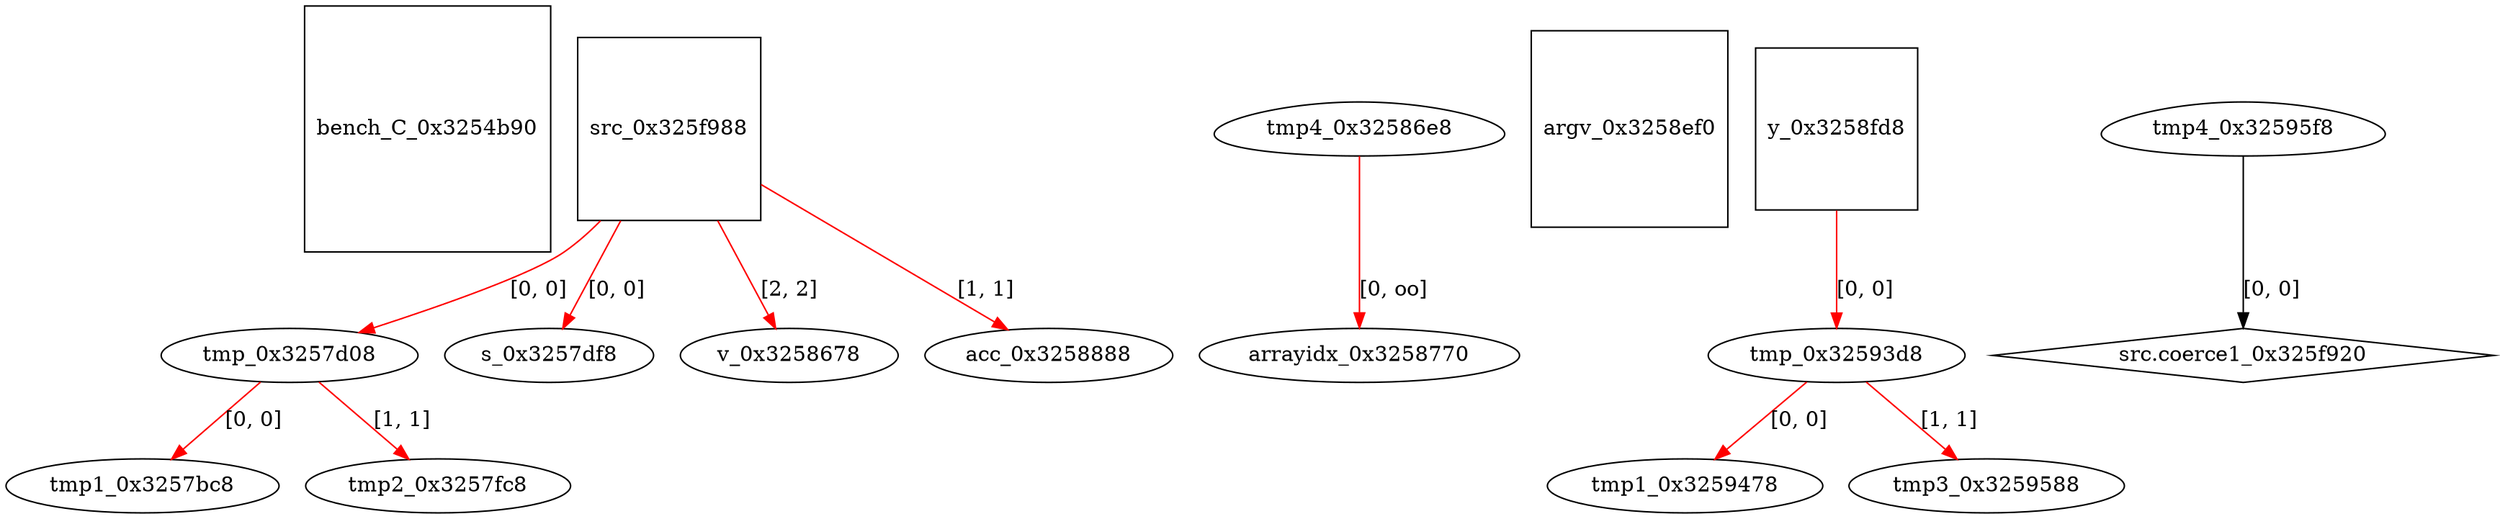 digraph grafico {
"bench_C_0x3254b90" [shape=square];
"tmp1_0x3257bc8" [shape=ellipse];
"tmp_0x3257d08" -> "tmp1_0x3257bc8" [label="[0, 0]",color=red];
"tmp_0x3257d08" [shape=ellipse];
"src_0x325f988" -> "tmp_0x3257d08" [label="[0, 0]",color=red];
"s_0x3257df8" [shape=ellipse];
"src_0x325f988" -> "s_0x3257df8" [label="[0, 0]",color=red];
"tmp2_0x3257fc8" [shape=ellipse];
"tmp_0x3257d08" -> "tmp2_0x3257fc8" [label="[1, 1]",color=red];
"v_0x3258678" [shape=ellipse];
"src_0x325f988" -> "v_0x3258678" [label="[2, 2]",color=red];
"tmp4_0x32586e8" [shape=egg];
"arrayidx_0x3258770" [shape=ellipse];
"tmp4_0x32586e8" -> "arrayidx_0x3258770" [label="[0, oo]",color=red];
"acc_0x3258888" [shape=ellipse];
"src_0x325f988" -> "acc_0x3258888" [label="[1, 1]",color=red];
"argv_0x3258ef0" [shape=square];
"y_0x3258fd8" [shape=square];
"tmp_0x32593d8" [shape=ellipse];
"y_0x3258fd8" -> "tmp_0x32593d8" [label="[0, 0]",color=red];
"tmp1_0x3259478" [shape=ellipse];
"tmp_0x32593d8" -> "tmp1_0x3259478" [label="[0, 0]",color=red];
"tmp3_0x3259588" [shape=ellipse];
"tmp_0x32593d8" -> "tmp3_0x3259588" [label="[1, 1]",color=red];
"tmp4_0x32595f8" [shape=egg];
"src.coerce1_0x325f920" [shape=diamond];
"tmp4_0x32595f8" -> "src.coerce1_0x325f920" [label="[0, 0]"];
"src_0x325f988" [shape=square];
}